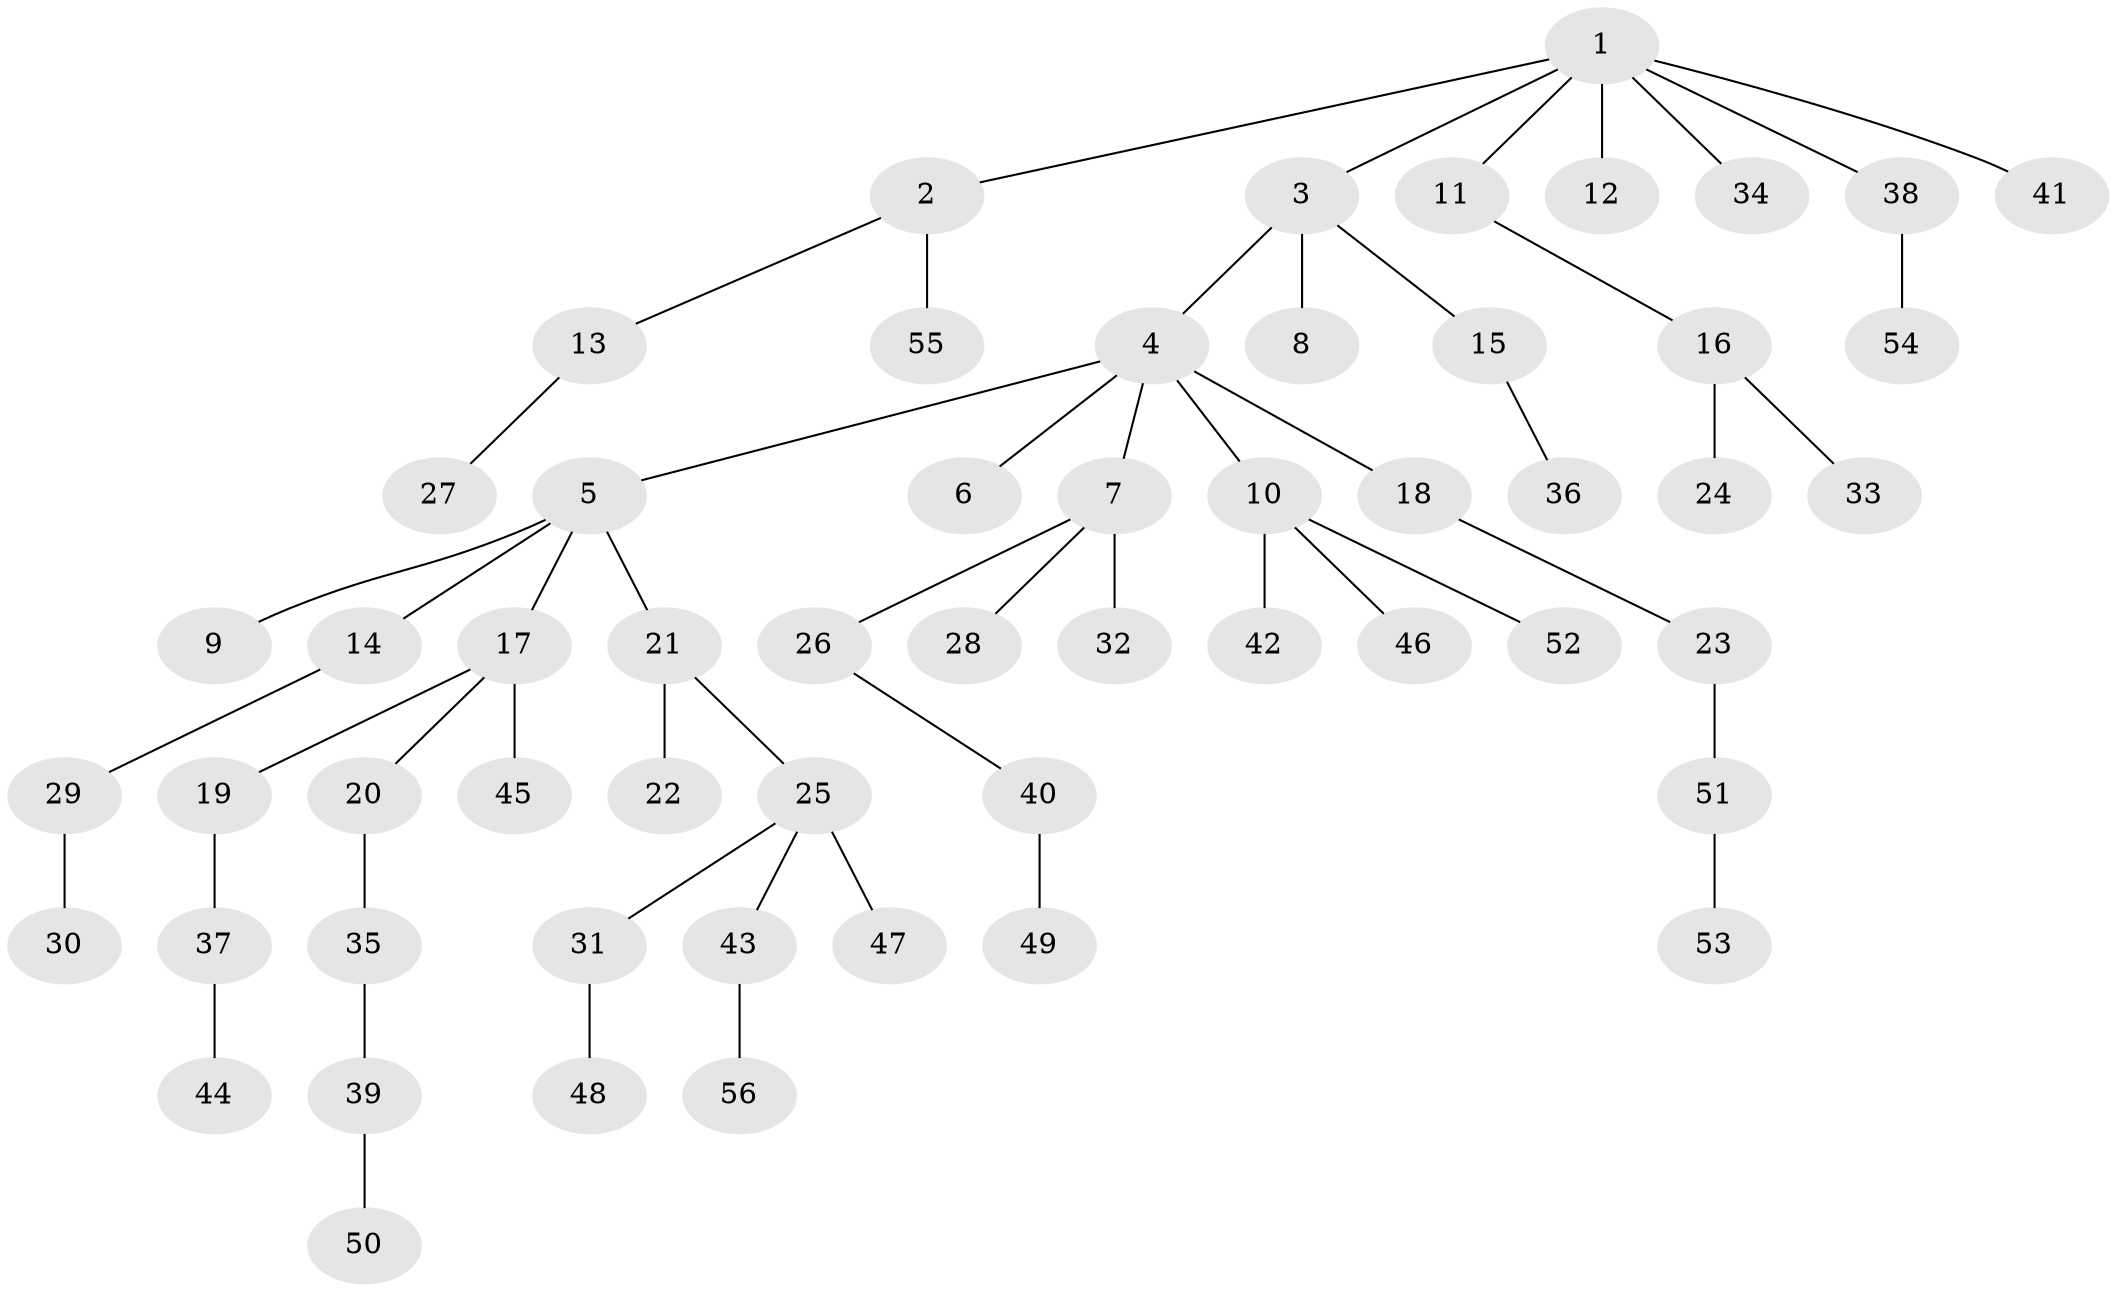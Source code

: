 // coarse degree distribution, {6: 0.025, 2: 0.325, 3: 0.125, 5: 0.025, 4: 0.05, 1: 0.45}
// Generated by graph-tools (version 1.1) at 2025/51/03/04/25 22:51:30]
// undirected, 56 vertices, 55 edges
graph export_dot {
  node [color=gray90,style=filled];
  1;
  2;
  3;
  4;
  5;
  6;
  7;
  8;
  9;
  10;
  11;
  12;
  13;
  14;
  15;
  16;
  17;
  18;
  19;
  20;
  21;
  22;
  23;
  24;
  25;
  26;
  27;
  28;
  29;
  30;
  31;
  32;
  33;
  34;
  35;
  36;
  37;
  38;
  39;
  40;
  41;
  42;
  43;
  44;
  45;
  46;
  47;
  48;
  49;
  50;
  51;
  52;
  53;
  54;
  55;
  56;
  1 -- 2;
  1 -- 3;
  1 -- 11;
  1 -- 12;
  1 -- 34;
  1 -- 38;
  1 -- 41;
  2 -- 13;
  2 -- 55;
  3 -- 4;
  3 -- 8;
  3 -- 15;
  4 -- 5;
  4 -- 6;
  4 -- 7;
  4 -- 10;
  4 -- 18;
  5 -- 9;
  5 -- 14;
  5 -- 17;
  5 -- 21;
  7 -- 26;
  7 -- 28;
  7 -- 32;
  10 -- 42;
  10 -- 46;
  10 -- 52;
  11 -- 16;
  13 -- 27;
  14 -- 29;
  15 -- 36;
  16 -- 24;
  16 -- 33;
  17 -- 19;
  17 -- 20;
  17 -- 45;
  18 -- 23;
  19 -- 37;
  20 -- 35;
  21 -- 22;
  21 -- 25;
  23 -- 51;
  25 -- 31;
  25 -- 43;
  25 -- 47;
  26 -- 40;
  29 -- 30;
  31 -- 48;
  35 -- 39;
  37 -- 44;
  38 -- 54;
  39 -- 50;
  40 -- 49;
  43 -- 56;
  51 -- 53;
}
